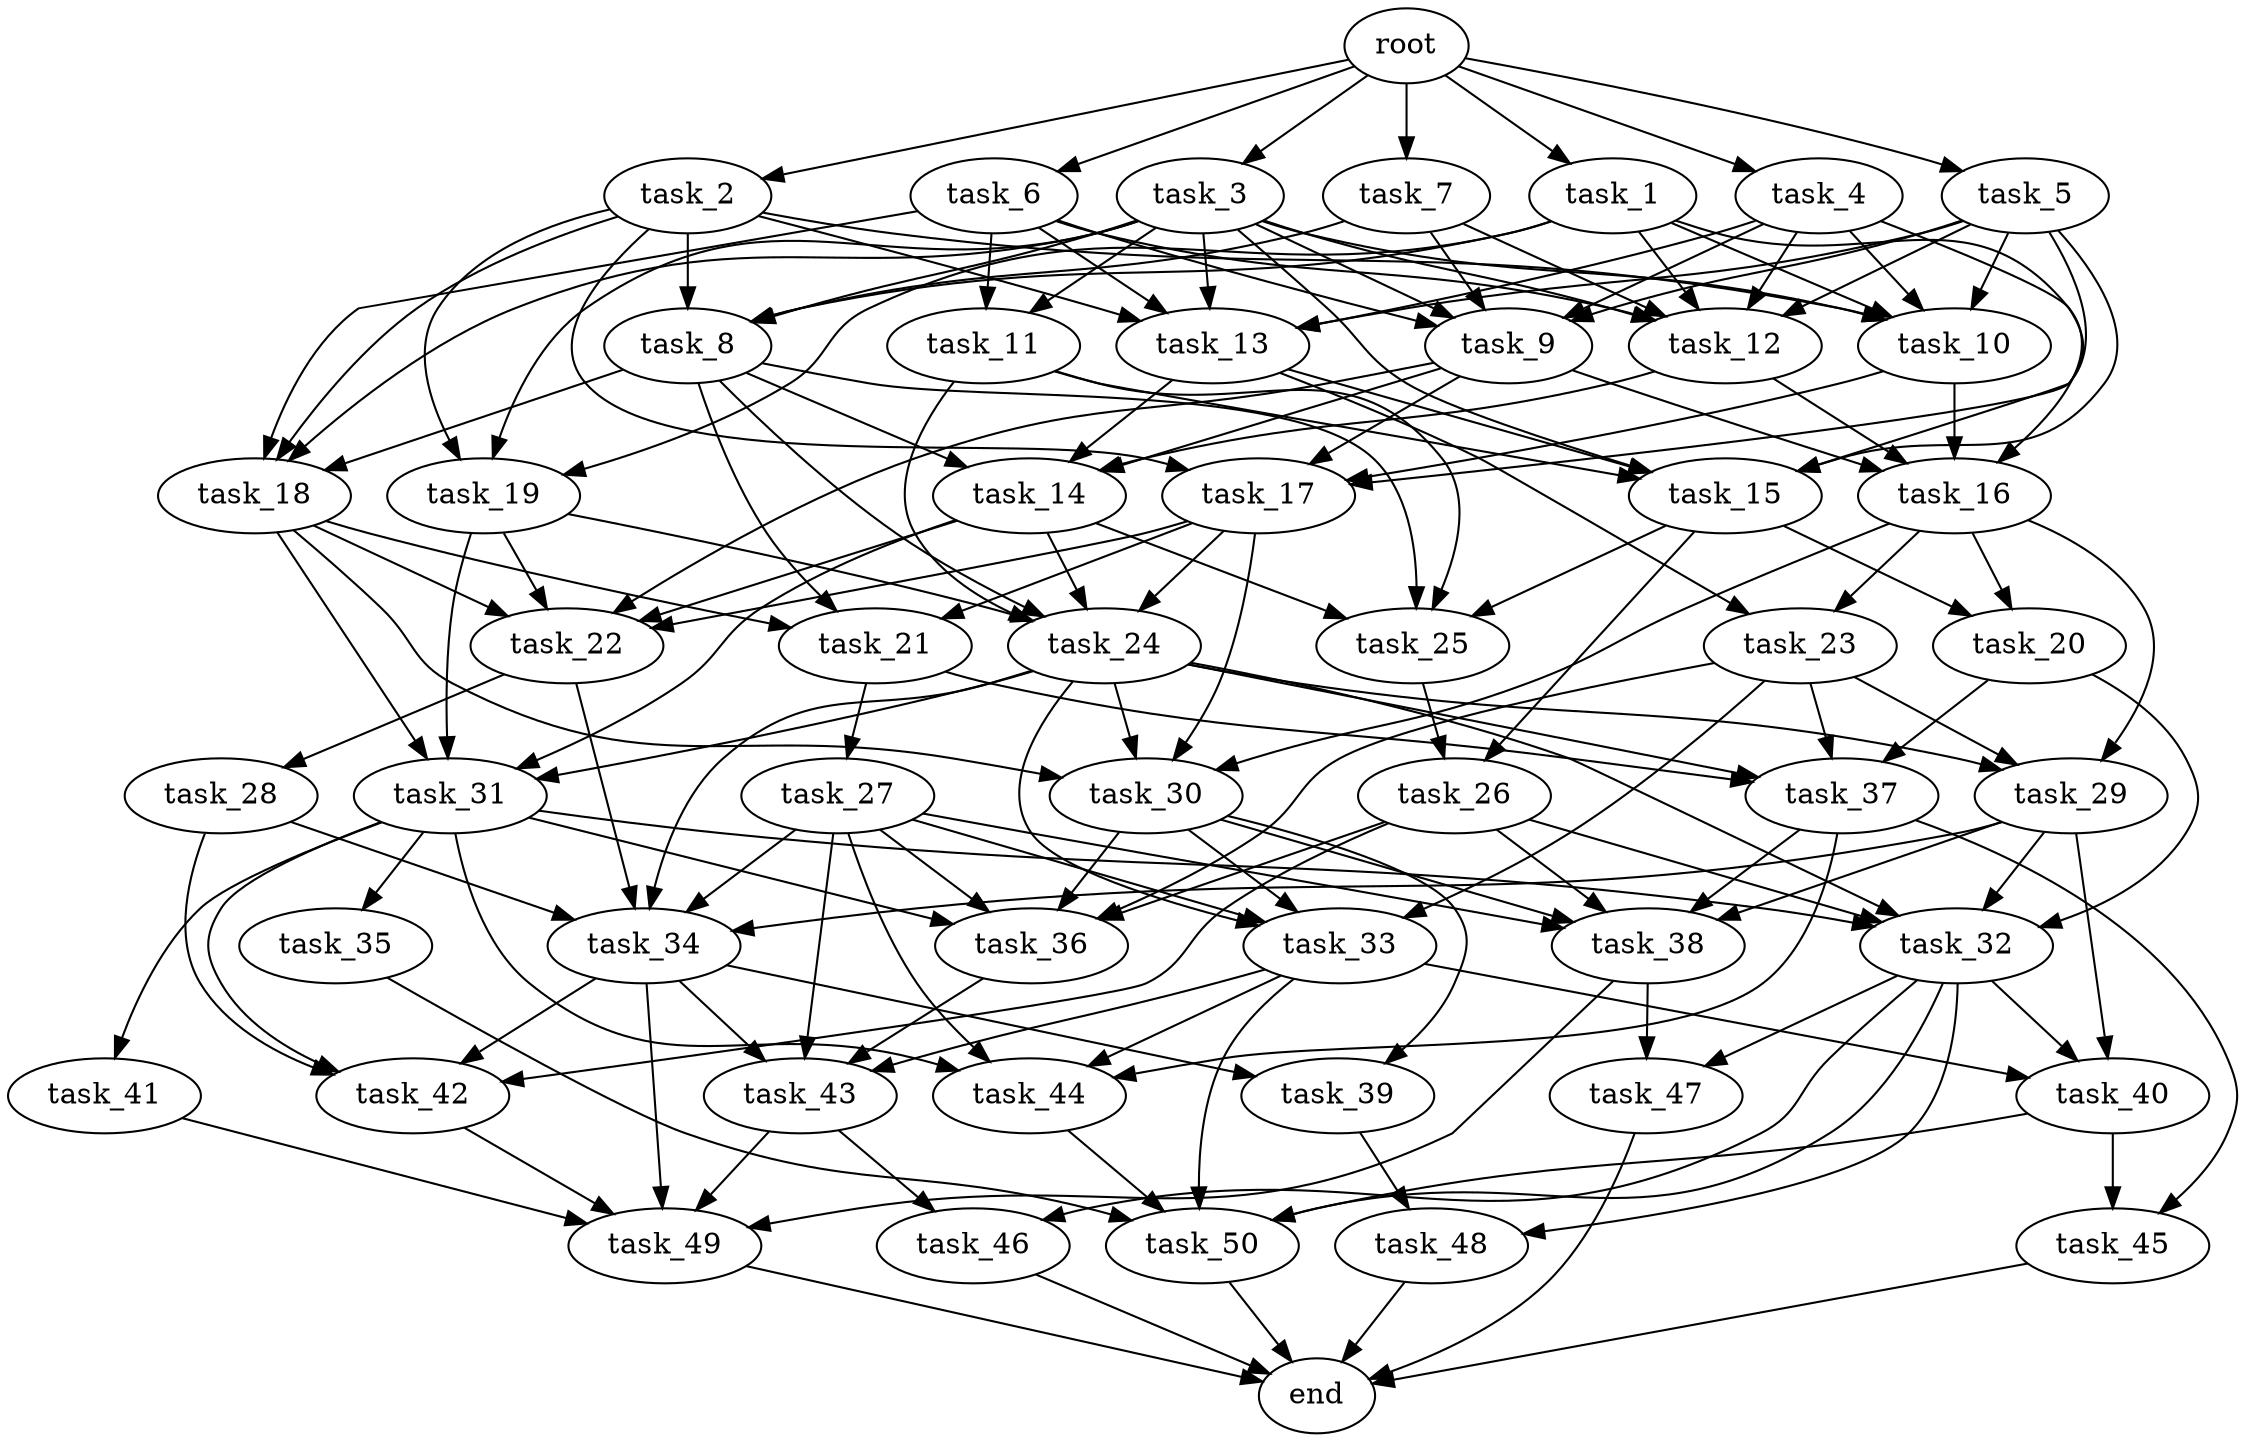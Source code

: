 digraph G {
  task_23 [size="8.342595e+10"];
  task_31 [size="7.761471e+10"];
  task_36 [size="4.918566e+10"];
  task_8 [size="4.602318e+10"];
  task_17 [size="2.024722e+10"];
  task_20 [size="3.369884e+10"];
  task_19 [size="3.775008e+10"];
  task_26 [size="5.629215e+10"];
  task_13 [size="7.979305e+10"];
  task_1 [size="8.035127e+10"];
  task_4 [size="5.468845e+10"];
  task_11 [size="3.624142e+09"];
  task_22 [size="7.422788e+10"];
  task_47 [size="8.797766e+10"];
  task_39 [size="3.317042e+10"];
  task_10 [size="2.493085e+09"];
  task_33 [size="6.217689e+10"];
  task_2 [size="4.719873e+10"];
  task_6 [size="5.683708e+10"];
  task_5 [size="1.771510e+10"];
  task_38 [size="6.037767e+10"];
  task_29 [size="5.142476e+10"];
  task_25 [size="3.276975e+10"];
  task_7 [size="7.759926e+10"];
  task_44 [size="4.517789e+10"];
  task_9 [size="6.765980e+10"];
  task_40 [size="2.131678e+10"];
  task_15 [size="6.543761e+10"];
  task_35 [size="7.928400e+10"];
  task_43 [size="7.881624e+10"];
  task_50 [size="9.043660e+10"];
  task_45 [size="8.344086e+10"];
  task_48 [size="5.709336e+10"];
  task_46 [size="5.642689e+10"];
  task_41 [size="9.178008e+10"];
  task_24 [size="2.771975e+10"];
  task_34 [size="4.161720e+10"];
  task_37 [size="8.600490e+10"];
  task_12 [size="3.811854e+10"];
  task_28 [size="7.319921e+10"];
  task_42 [size="5.666298e+10"];
  task_14 [size="2.640183e+10"];
  root [size="0.000000e+00"];
  task_18 [size="7.019509e+10"];
  task_32 [size="3.871739e+10"];
  task_30 [size="6.917666e+10"];
  task_27 [size="4.860358e+10"];
  task_3 [size="1.759091e+10"];
  end [size="0.000000e+00"];
  task_16 [size="5.489478e+10"];
  task_49 [size="6.146481e+10"];
  task_21 [size="9.063258e+10"];

  task_23 -> task_37 [size="2.150123e+08"];
  task_23 -> task_33 [size="1.554422e+08"];
  task_23 -> task_36 [size="9.837131e+07"];
  task_23 -> task_29 [size="1.714159e+08"];
  task_31 -> task_36 [size="9.837131e+07"];
  task_31 -> task_42 [size="1.416574e+08"];
  task_31 -> task_41 [size="9.178008e+08"];
  task_31 -> task_32 [size="7.743477e+07"];
  task_31 -> task_35 [size="7.928400e+08"];
  task_31 -> task_44 [size="1.129447e+08"];
  task_36 -> task_43 [size="1.970406e+08"];
  task_8 -> task_14 [size="6.600458e+07"];
  task_8 -> task_18 [size="1.754877e+08"];
  task_8 -> task_25 [size="8.192437e+07"];
  task_8 -> task_24 [size="5.543949e+07"];
  task_8 -> task_21 [size="3.021086e+08"];
  task_17 -> task_22 [size="1.484558e+08"];
  task_17 -> task_24 [size="5.543949e+07"];
  task_17 -> task_30 [size="1.729416e+08"];
  task_17 -> task_21 [size="3.021086e+08"];
  task_20 -> task_37 [size="2.150123e+08"];
  task_20 -> task_32 [size="7.743477e+07"];
  task_19 -> task_22 [size="1.484558e+08"];
  task_19 -> task_31 [size="1.940368e+08"];
  task_19 -> task_24 [size="5.543949e+07"];
  task_26 -> task_32 [size="7.743477e+07"];
  task_26 -> task_36 [size="9.837131e+07"];
  task_26 -> task_38 [size="1.207553e+08"];
  task_26 -> task_42 [size="1.416574e+08"];
  task_13 -> task_14 [size="6.600458e+07"];
  task_13 -> task_23 [size="4.171298e+08"];
  task_13 -> task_15 [size="1.308752e+08"];
  task_1 -> task_10 [size="4.986171e+06"];
  task_1 -> task_12 [size="6.353089e+07"];
  task_1 -> task_16 [size="1.372369e+08"];
  task_1 -> task_19 [size="1.258336e+08"];
  task_1 -> task_8 [size="1.150579e+08"];
  task_4 -> task_10 [size="4.986171e+06"];
  task_4 -> task_9 [size="1.353196e+08"];
  task_4 -> task_12 [size="6.353089e+07"];
  task_4 -> task_13 [size="1.595861e+08"];
  task_4 -> task_15 [size="1.308752e+08"];
  task_11 -> task_15 [size="1.308752e+08"];
  task_11 -> task_24 [size="5.543949e+07"];
  task_11 -> task_25 [size="8.192437e+07"];
  task_22 -> task_34 [size="8.323439e+07"];
  task_22 -> task_28 [size="7.319921e+08"];
  task_47 -> end [size="1.000000e-12"];
  task_39 -> task_48 [size="2.854668e+08"];
  task_10 -> task_16 [size="1.372369e+08"];
  task_10 -> task_17 [size="5.061806e+07"];
  task_33 -> task_43 [size="1.970406e+08"];
  task_33 -> task_40 [size="7.105595e+07"];
  task_33 -> task_50 [size="1.808732e+08"];
  task_33 -> task_44 [size="1.129447e+08"];
  task_2 -> task_10 [size="4.986171e+06"];
  task_2 -> task_8 [size="1.150579e+08"];
  task_2 -> task_13 [size="1.595861e+08"];
  task_2 -> task_18 [size="1.754877e+08"];
  task_2 -> task_17 [size="5.061806e+07"];
  task_2 -> task_19 [size="1.258336e+08"];
  task_6 -> task_13 [size="1.595861e+08"];
  task_6 -> task_9 [size="1.353196e+08"];
  task_6 -> task_12 [size="6.353089e+07"];
  task_6 -> task_11 [size="1.812071e+07"];
  task_6 -> task_18 [size="1.754877e+08"];
  task_5 -> task_9 [size="1.353196e+08"];
  task_5 -> task_10 [size="4.986171e+06"];
  task_5 -> task_13 [size="1.595861e+08"];
  task_5 -> task_15 [size="1.308752e+08"];
  task_5 -> task_17 [size="5.061806e+07"];
  task_5 -> task_12 [size="6.353089e+07"];
  task_38 -> task_47 [size="4.398883e+08"];
  task_38 -> task_49 [size="1.229296e+08"];
  task_29 -> task_32 [size="7.743477e+07"];
  task_29 -> task_34 [size="8.323439e+07"];
  task_29 -> task_40 [size="7.105595e+07"];
  task_29 -> task_38 [size="1.207553e+08"];
  task_25 -> task_26 [size="2.814607e+08"];
  task_7 -> task_9 [size="1.353196e+08"];
  task_7 -> task_12 [size="6.353089e+07"];
  task_7 -> task_8 [size="1.150579e+08"];
  task_44 -> task_50 [size="1.808732e+08"];
  task_9 -> task_14 [size="6.600458e+07"];
  task_9 -> task_22 [size="1.484558e+08"];
  task_9 -> task_16 [size="1.372369e+08"];
  task_9 -> task_17 [size="5.061806e+07"];
  task_40 -> task_45 [size="4.172043e+08"];
  task_40 -> task_50 [size="1.808732e+08"];
  task_15 -> task_26 [size="2.814607e+08"];
  task_15 -> task_20 [size="1.684942e+08"];
  task_15 -> task_25 [size="8.192437e+07"];
  task_35 -> task_50 [size="1.808732e+08"];
  task_43 -> task_46 [size="2.821344e+08"];
  task_43 -> task_49 [size="1.229296e+08"];
  task_50 -> end [size="1.000000e-12"];
  task_45 -> end [size="1.000000e-12"];
  task_48 -> end [size="1.000000e-12"];
  task_46 -> end [size="1.000000e-12"];
  task_41 -> task_49 [size="1.229296e+08"];
  task_24 -> task_37 [size="2.150123e+08"];
  task_24 -> task_31 [size="1.940368e+08"];
  task_24 -> task_34 [size="8.323439e+07"];
  task_24 -> task_30 [size="1.729416e+08"];
  task_24 -> task_29 [size="1.714159e+08"];
  task_24 -> task_33 [size="1.554422e+08"];
  task_24 -> task_32 [size="7.743477e+07"];
  task_34 -> task_39 [size="1.658521e+08"];
  task_34 -> task_43 [size="1.970406e+08"];
  task_34 -> task_49 [size="1.229296e+08"];
  task_34 -> task_42 [size="1.416574e+08"];
  task_37 -> task_45 [size="4.172043e+08"];
  task_37 -> task_38 [size="1.207553e+08"];
  task_37 -> task_44 [size="1.129447e+08"];
  task_12 -> task_14 [size="6.600458e+07"];
  task_12 -> task_16 [size="1.372369e+08"];
  task_28 -> task_34 [size="8.323439e+07"];
  task_28 -> task_42 [size="1.416574e+08"];
  task_42 -> task_49 [size="1.229296e+08"];
  task_14 -> task_22 [size="1.484558e+08"];
  task_14 -> task_31 [size="1.940368e+08"];
  task_14 -> task_24 [size="5.543949e+07"];
  task_14 -> task_25 [size="8.192437e+07"];
  root -> task_6 [size="1.000000e-12"];
  root -> task_5 [size="1.000000e-12"];
  root -> task_1 [size="1.000000e-12"];
  root -> task_3 [size="1.000000e-12"];
  root -> task_4 [size="1.000000e-12"];
  root -> task_2 [size="1.000000e-12"];
  root -> task_7 [size="1.000000e-12"];
  task_18 -> task_22 [size="1.484558e+08"];
  task_18 -> task_31 [size="1.940368e+08"];
  task_18 -> task_30 [size="1.729416e+08"];
  task_18 -> task_21 [size="3.021086e+08"];
  task_32 -> task_40 [size="7.105595e+07"];
  task_32 -> task_48 [size="2.854668e+08"];
  task_32 -> task_46 [size="2.821344e+08"];
  task_32 -> task_50 [size="1.808732e+08"];
  task_32 -> task_47 [size="4.398883e+08"];
  task_30 -> task_33 [size="1.554422e+08"];
  task_30 -> task_36 [size="9.837131e+07"];
  task_30 -> task_38 [size="1.207553e+08"];
  task_30 -> task_39 [size="1.658521e+08"];
  task_27 -> task_34 [size="8.323439e+07"];
  task_27 -> task_36 [size="9.837131e+07"];
  task_27 -> task_38 [size="1.207553e+08"];
  task_27 -> task_33 [size="1.554422e+08"];
  task_27 -> task_43 [size="1.970406e+08"];
  task_27 -> task_44 [size="1.129447e+08"];
  task_3 -> task_9 [size="1.353196e+08"];
  task_3 -> task_11 [size="1.812071e+07"];
  task_3 -> task_15 [size="1.308752e+08"];
  task_3 -> task_10 [size="4.986171e+06"];
  task_3 -> task_13 [size="1.595861e+08"];
  task_3 -> task_18 [size="1.754877e+08"];
  task_3 -> task_8 [size="1.150579e+08"];
  task_3 -> task_12 [size="6.353089e+07"];
  task_3 -> task_19 [size="1.258336e+08"];
  task_16 -> task_23 [size="4.171298e+08"];
  task_16 -> task_20 [size="1.684942e+08"];
  task_16 -> task_30 [size="1.729416e+08"];
  task_16 -> task_29 [size="1.714159e+08"];
  task_49 -> end [size="1.000000e-12"];
  task_21 -> task_27 [size="4.860358e+08"];
  task_21 -> task_37 [size="2.150123e+08"];
}
